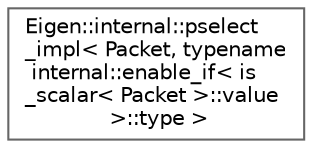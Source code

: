 digraph "Graphical Class Hierarchy"
{
 // LATEX_PDF_SIZE
  bgcolor="transparent";
  edge [fontname=Helvetica,fontsize=10,labelfontname=Helvetica,labelfontsize=10];
  node [fontname=Helvetica,fontsize=10,shape=box,height=0.2,width=0.4];
  rankdir="LR";
  Node0 [id="Node000000",label="Eigen::internal::pselect\l_impl\< Packet, typename\l internal::enable_if\< is\l_scalar\< Packet \>::value\l \>::type \>",height=0.2,width=0.4,color="grey40", fillcolor="white", style="filled",URL="$structEigen_1_1internal_1_1pselect__impl_3_01Packet_00_01typename_01internal_1_1enable__if_3_01i07cd751ba699661373de7813920f0b8e.html",tooltip=" "];
}
